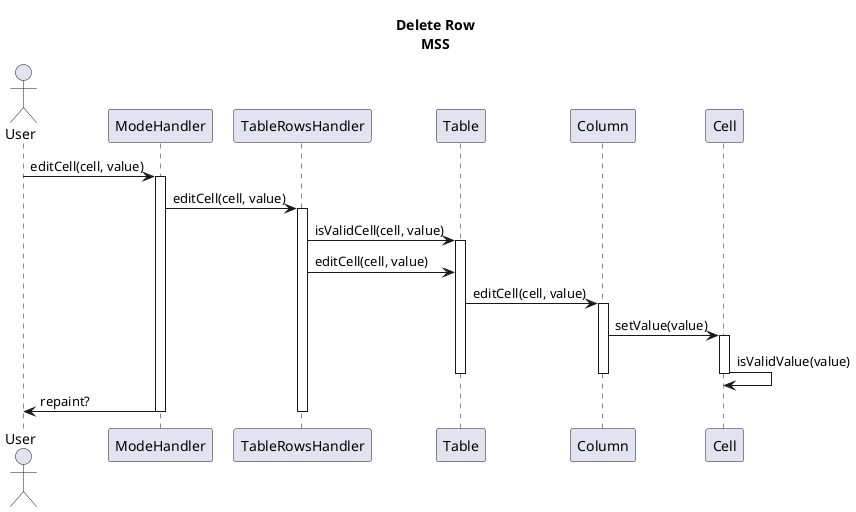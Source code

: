 @startuml
title Delete Row\nMSS
Actor User
User -> ModeHandler: editCell(cell, value)
activate ModeHandler
ModeHandler -> TableRowsHandler: editCell(cell, value)
activate TableRowsHandler

TableRowsHandler -> Table: isValidCell(cell, value)
activate Table
TableRowsHandler -> Table: editCell(cell, value)

Table -> Column: editCell(cell, value)
activate Column
Column -> Cell: setValue(value)
activate Cell
Cell -> Cell: isValidValue(value)
deactivate Cell
deactivate Column

deactivate Table

ModeHandler -> User: repaint?
deactivate TableRowsHandler
deactivate ModeHandler
@enduml